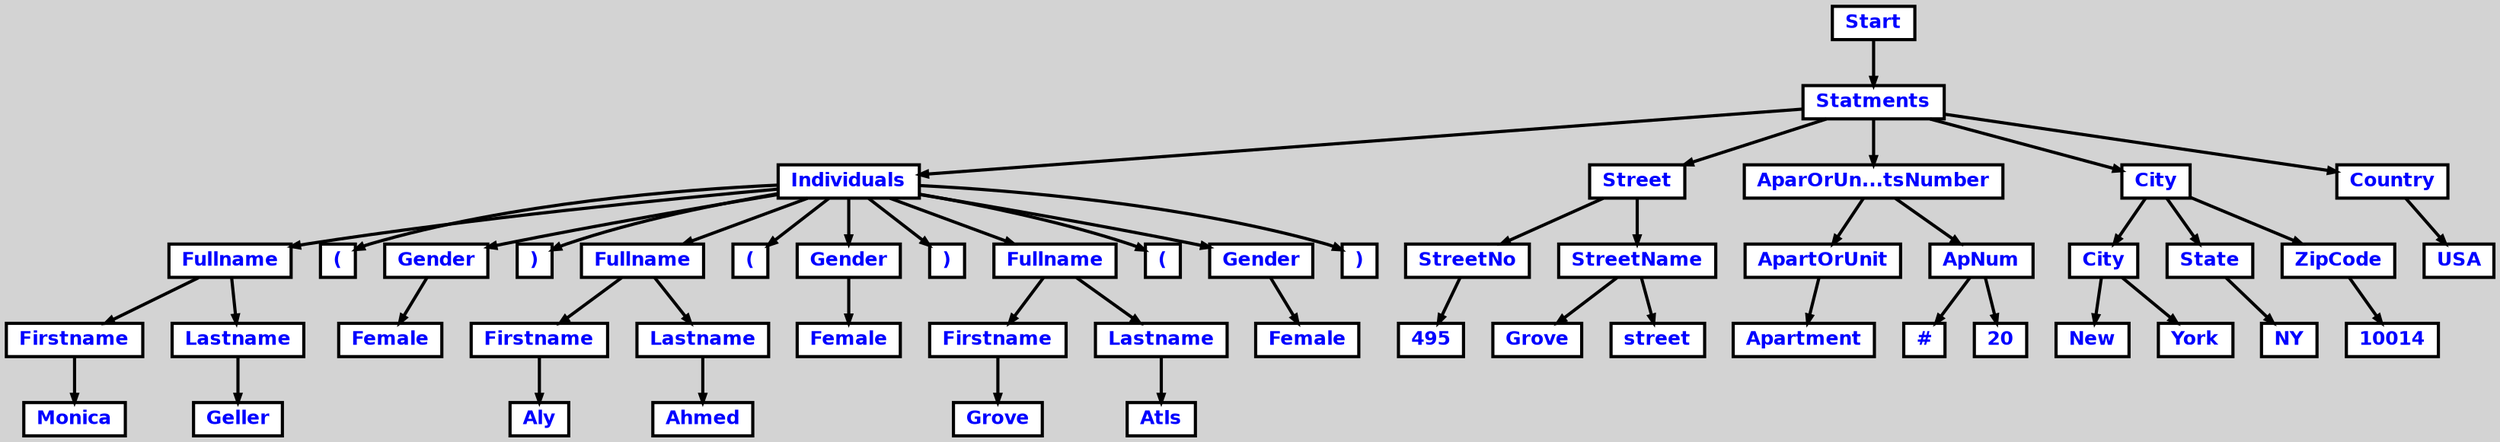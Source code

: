 digraph {

	ordering=out;
	ranksep=.4;
	bgcolor="lightgrey"; node [shape=box, fixedsize=false, fontsize=12, fontname="Helvetica-bold", fontcolor="blue"
		width=.25, height=.25, color="black", fillcolor="white", style="filled, solid, bold"];
	edge [arrowsize=.5, color="black", style="bold"]

  n0 [label="Start"];
  n1 [label="Statments"];
  n1 [label="Statments"];
  n2 [label="Individuals"];
  n2 [label="Individuals"];
  n3 [label="Fullname"];
  n3 [label="Fullname"];
  n4 [label="Firstname"];
  n4 [label="Firstname"];
  n5 [label="Monica"];
  n6 [label="Lastname"];
  n6 [label="Lastname"];
  n7 [label="Geller"];
  n8 [label="("];
  n9 [label="Gender"];
  n9 [label="Gender"];
  n10 [label="Female"];
  n11 [label=")"];
  n12 [label="Fullname"];
  n12 [label="Fullname"];
  n13 [label="Firstname"];
  n13 [label="Firstname"];
  n14 [label="Aly"];
  n15 [label="Lastname"];
  n15 [label="Lastname"];
  n16 [label="Ahmed"];
  n17 [label="("];
  n18 [label="Gender"];
  n18 [label="Gender"];
  n19 [label="Female"];
  n20 [label=")"];
  n21 [label="Fullname"];
  n21 [label="Fullname"];
  n22 [label="Firstname"];
  n22 [label="Firstname"];
  n23 [label="Grove"];
  n24 [label="Lastname"];
  n24 [label="Lastname"];
  n25 [label="Atls"];
  n26 [label="("];
  n27 [label="Gender"];
  n27 [label="Gender"];
  n28 [label="Female"];
  n29 [label=")"];
  n30 [label="Street"];
  n30 [label="Street"];
  n31 [label="StreetNo"];
  n31 [label="StreetNo"];
  n32 [label="495"];
  n33 [label="StreetName"];
  n33 [label="StreetName"];
  n34 [label="Grove"];
  n35 [label="street"];
  n36 [label="AparOrUn...tsNumber"];
  n36 [label="AparOrUn...tsNumber"];
  n37 [label="ApartOrUnit"];
  n37 [label="ApartOrUnit"];
  n38 [label="Apartment"];
  n39 [label="ApNum"];
  n39 [label="ApNum"];
  n40 [label="#"];
  n41 [label="20"];
  n42 [label="City"];
  n42 [label="City"];
  n43 [label="City"];
  n43 [label="City"];
  n44 [label="New"];
  n45 [label="York"];
  n46 [label="State"];
  n46 [label="State"];
  n47 [label="NY"];
  n48 [label="ZipCode"];
  n48 [label="ZipCode"];
  n49 [label="10014"];
  n50 [label="Country"];
  n50 [label="Country"];
  n51 [label="USA"];

  n0 -> n1 // "Start" -> "Statments"
  n1 -> n2 // "Statments" -> "Individuals"
  n2 -> n3 // "Individuals" -> "Fullname"
  n3 -> n4 // "Fullname" -> "Firstname"
  n4 -> n5 // "Firstname" -> "Monica"
  n3 -> n6 // "Fullname" -> "Lastname"
  n6 -> n7 // "Lastname" -> "Geller"
  n2 -> n8 // "Individuals" -> "("
  n2 -> n9 // "Individuals" -> "Gender"
  n9 -> n10 // "Gender" -> "Female"
  n2 -> n11 // "Individuals" -> ")"
  n2 -> n12 // "Individuals" -> "Fullname"
  n12 -> n13 // "Fullname" -> "Firstname"
  n13 -> n14 // "Firstname" -> "Aly"
  n12 -> n15 // "Fullname" -> "Lastname"
  n15 -> n16 // "Lastname" -> "Ahmed"
  n2 -> n17 // "Individuals" -> "("
  n2 -> n18 // "Individuals" -> "Gender"
  n18 -> n19 // "Gender" -> "Female"
  n2 -> n20 // "Individuals" -> ")"
  n2 -> n21 // "Individuals" -> "Fullname"
  n21 -> n22 // "Fullname" -> "Firstname"
  n22 -> n23 // "Firstname" -> "Grove"
  n21 -> n24 // "Fullname" -> "Lastname"
  n24 -> n25 // "Lastname" -> "Atls"
  n2 -> n26 // "Individuals" -> "("
  n2 -> n27 // "Individuals" -> "Gender"
  n27 -> n28 // "Gender" -> "Female"
  n2 -> n29 // "Individuals" -> ")"
  n1 -> n30 // "Statments" -> "Street"
  n30 -> n31 // "Street" -> "StreetNo"
  n31 -> n32 // "StreetNo" -> "495"
  n30 -> n33 // "Street" -> "StreetName"
  n33 -> n34 // "StreetName" -> "Grove"
  n33 -> n35 // "StreetName" -> "street"
  n1 -> n36 // "Statments" -> "AparOrUn...tsNumber"
  n36 -> n37 // "AparOrUn...tsNumber" -> "ApartOrUnit"
  n37 -> n38 // "ApartOrUnit" -> "Apartment"
  n36 -> n39 // "AparOrUn...tsNumber" -> "ApNum"
  n39 -> n40 // "ApNum" -> "#"
  n39 -> n41 // "ApNum" -> "20"
  n1 -> n42 // "Statments" -> "City"
  n42 -> n43 // "City" -> "City"
  n43 -> n44 // "City" -> "New"
  n43 -> n45 // "City" -> "York"
  n42 -> n46 // "City" -> "State"
  n46 -> n47 // "State" -> "NY"
  n42 -> n48 // "City" -> "ZipCode"
  n48 -> n49 // "ZipCode" -> "10014"
  n1 -> n50 // "Statments" -> "Country"
  n50 -> n51 // "Country" -> "USA"

}
